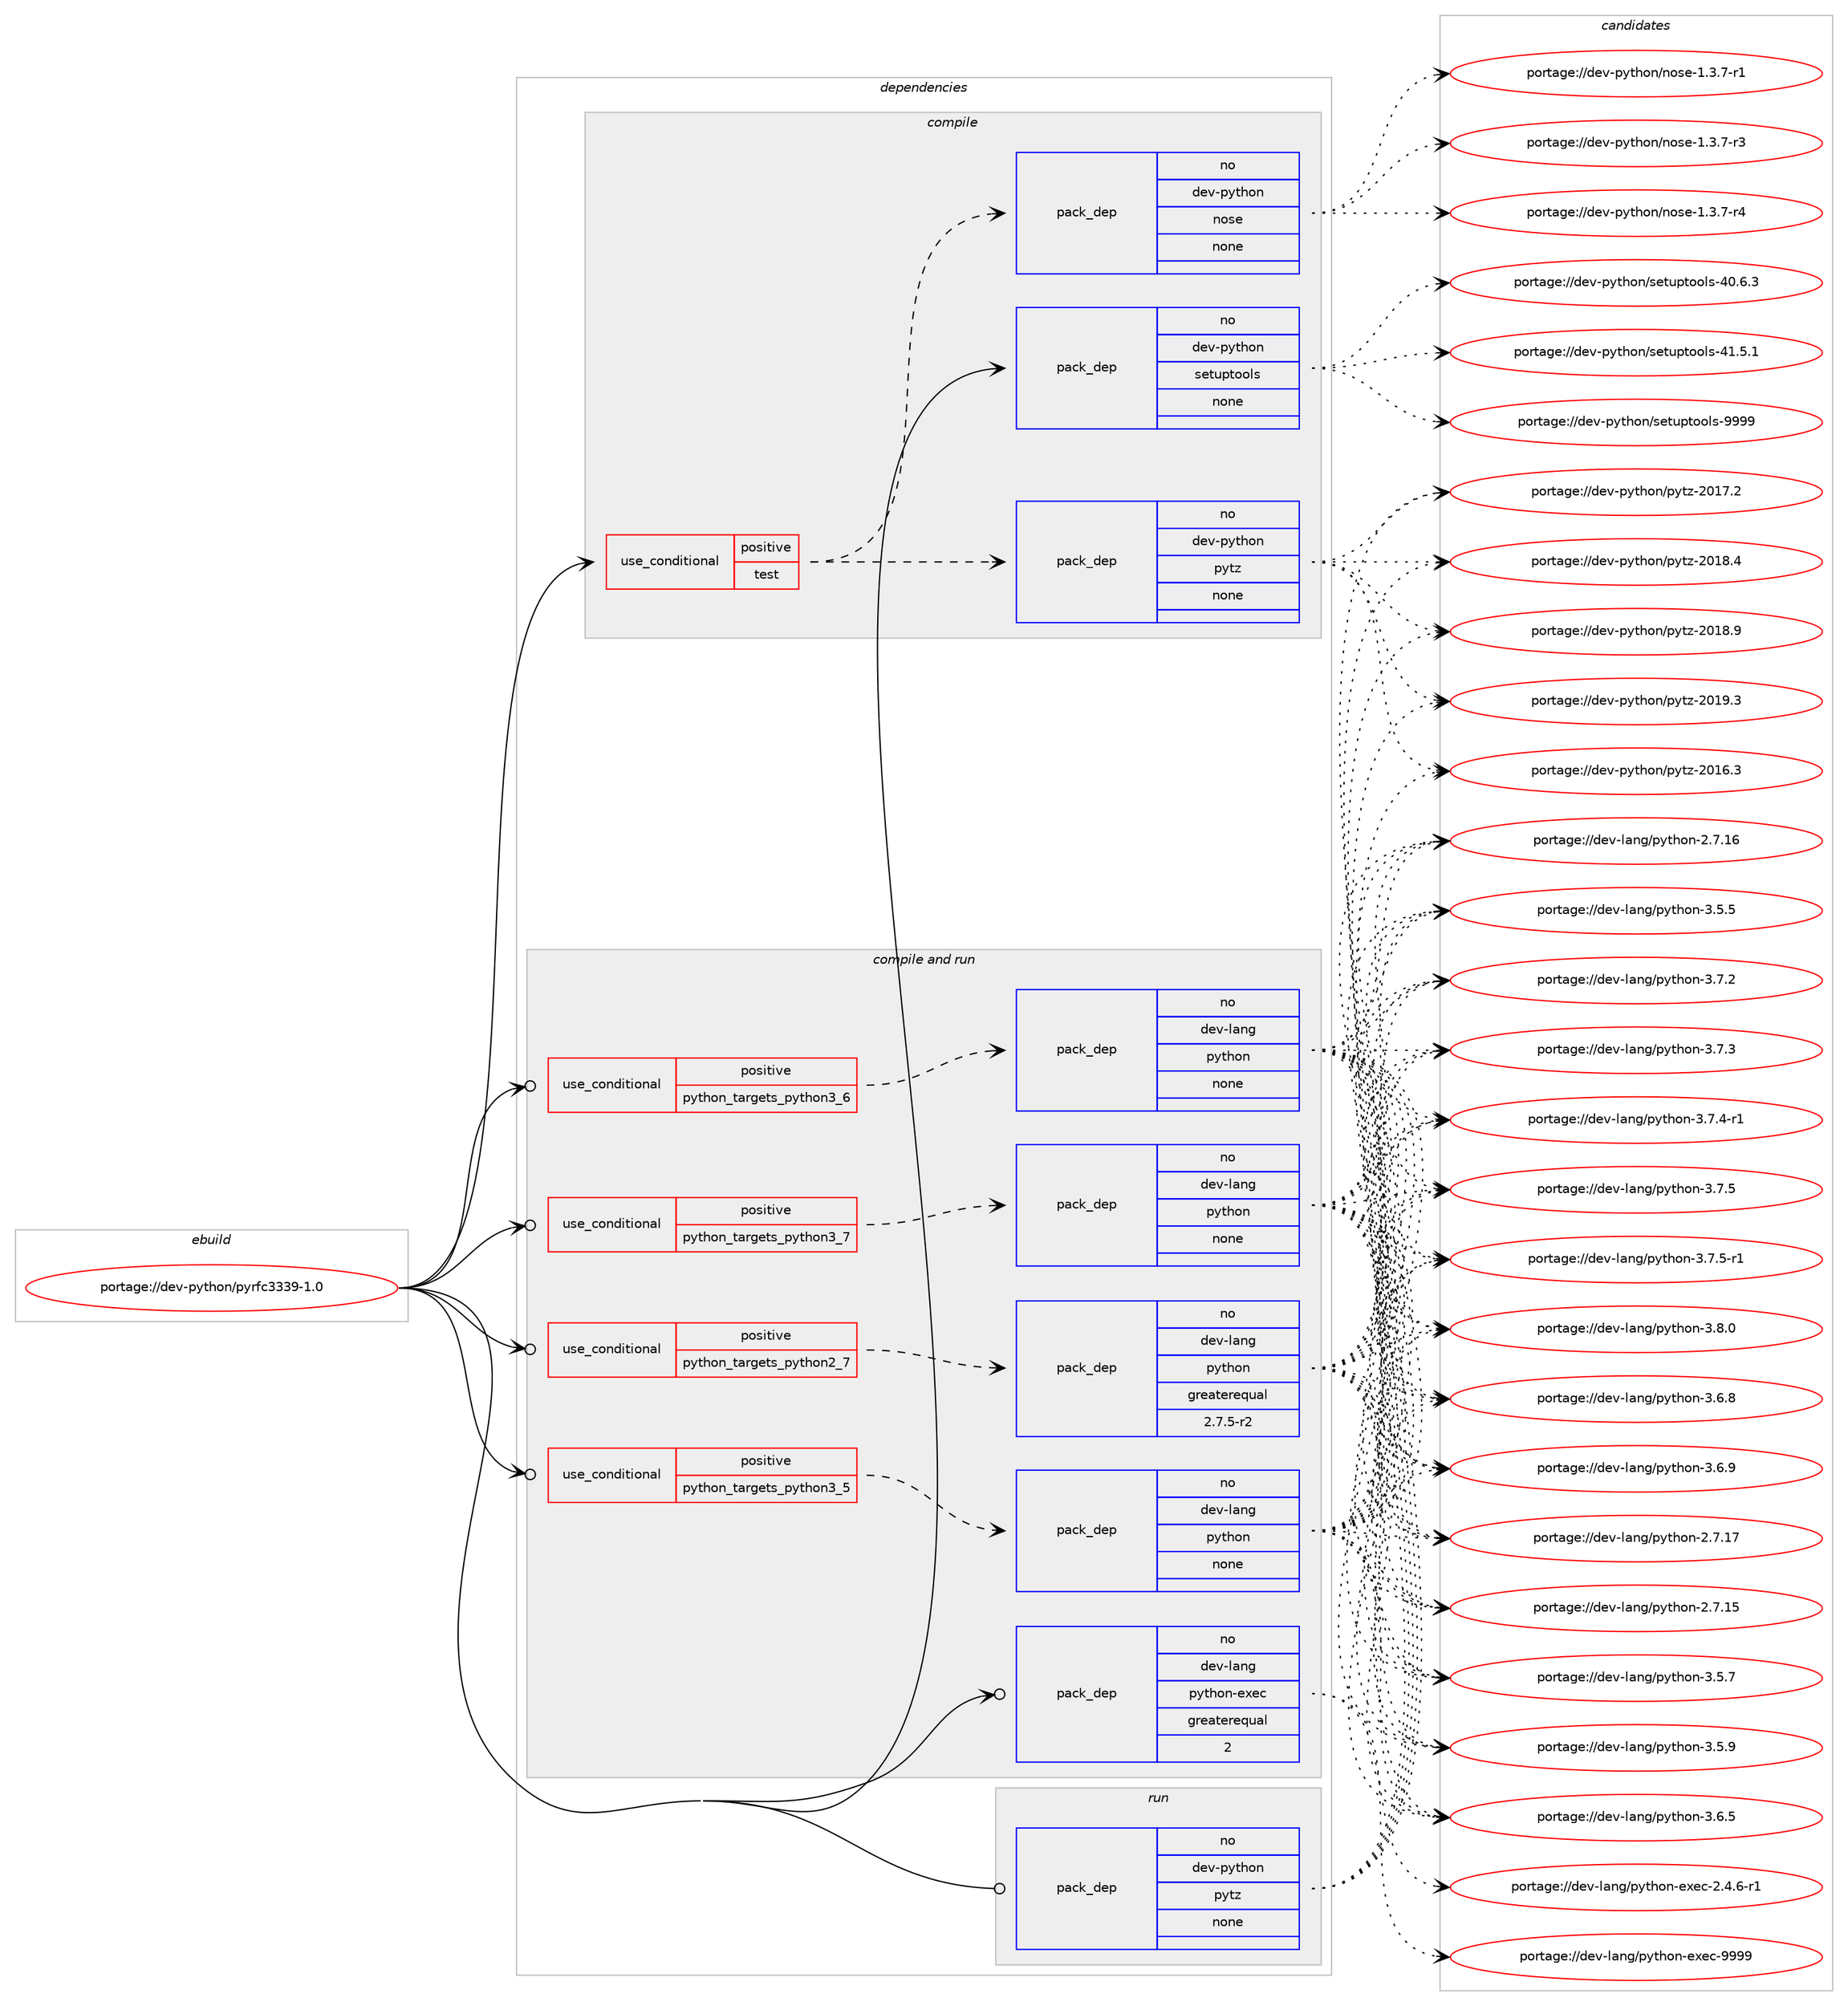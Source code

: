 digraph prolog {

# *************
# Graph options
# *************

newrank=true;
concentrate=true;
compound=true;
graph [rankdir=LR,fontname=Helvetica,fontsize=10,ranksep=1.5];#, ranksep=2.5, nodesep=0.2];
edge  [arrowhead=vee];
node  [fontname=Helvetica,fontsize=10];

# **********
# The ebuild
# **********

subgraph cluster_leftcol {
color=gray;
rank=same;
label=<<i>ebuild</i>>;
id [label="portage://dev-python/pyrfc3339-1.0", color=red, width=4, href="../dev-python/pyrfc3339-1.0.svg"];
}

# ****************
# The dependencies
# ****************

subgraph cluster_midcol {
color=gray;
label=<<i>dependencies</i>>;
subgraph cluster_compile {
fillcolor="#eeeeee";
style=filled;
label=<<i>compile</i>>;
subgraph cond35958 {
dependency163259 [label=<<TABLE BORDER="0" CELLBORDER="1" CELLSPACING="0" CELLPADDING="4"><TR><TD ROWSPAN="3" CELLPADDING="10">use_conditional</TD></TR><TR><TD>positive</TD></TR><TR><TD>test</TD></TR></TABLE>>, shape=none, color=red];
subgraph pack123920 {
dependency163260 [label=<<TABLE BORDER="0" CELLBORDER="1" CELLSPACING="0" CELLPADDING="4" WIDTH="220"><TR><TD ROWSPAN="6" CELLPADDING="30">pack_dep</TD></TR><TR><TD WIDTH="110">no</TD></TR><TR><TD>dev-python</TD></TR><TR><TD>pytz</TD></TR><TR><TD>none</TD></TR><TR><TD></TD></TR></TABLE>>, shape=none, color=blue];
}
dependency163259:e -> dependency163260:w [weight=20,style="dashed",arrowhead="vee"];
subgraph pack123921 {
dependency163261 [label=<<TABLE BORDER="0" CELLBORDER="1" CELLSPACING="0" CELLPADDING="4" WIDTH="220"><TR><TD ROWSPAN="6" CELLPADDING="30">pack_dep</TD></TR><TR><TD WIDTH="110">no</TD></TR><TR><TD>dev-python</TD></TR><TR><TD>nose</TD></TR><TR><TD>none</TD></TR><TR><TD></TD></TR></TABLE>>, shape=none, color=blue];
}
dependency163259:e -> dependency163261:w [weight=20,style="dashed",arrowhead="vee"];
}
id:e -> dependency163259:w [weight=20,style="solid",arrowhead="vee"];
subgraph pack123922 {
dependency163262 [label=<<TABLE BORDER="0" CELLBORDER="1" CELLSPACING="0" CELLPADDING="4" WIDTH="220"><TR><TD ROWSPAN="6" CELLPADDING="30">pack_dep</TD></TR><TR><TD WIDTH="110">no</TD></TR><TR><TD>dev-python</TD></TR><TR><TD>setuptools</TD></TR><TR><TD>none</TD></TR><TR><TD></TD></TR></TABLE>>, shape=none, color=blue];
}
id:e -> dependency163262:w [weight=20,style="solid",arrowhead="vee"];
}
subgraph cluster_compileandrun {
fillcolor="#eeeeee";
style=filled;
label=<<i>compile and run</i>>;
subgraph cond35959 {
dependency163263 [label=<<TABLE BORDER="0" CELLBORDER="1" CELLSPACING="0" CELLPADDING="4"><TR><TD ROWSPAN="3" CELLPADDING="10">use_conditional</TD></TR><TR><TD>positive</TD></TR><TR><TD>python_targets_python2_7</TD></TR></TABLE>>, shape=none, color=red];
subgraph pack123923 {
dependency163264 [label=<<TABLE BORDER="0" CELLBORDER="1" CELLSPACING="0" CELLPADDING="4" WIDTH="220"><TR><TD ROWSPAN="6" CELLPADDING="30">pack_dep</TD></TR><TR><TD WIDTH="110">no</TD></TR><TR><TD>dev-lang</TD></TR><TR><TD>python</TD></TR><TR><TD>greaterequal</TD></TR><TR><TD>2.7.5-r2</TD></TR></TABLE>>, shape=none, color=blue];
}
dependency163263:e -> dependency163264:w [weight=20,style="dashed",arrowhead="vee"];
}
id:e -> dependency163263:w [weight=20,style="solid",arrowhead="odotvee"];
subgraph cond35960 {
dependency163265 [label=<<TABLE BORDER="0" CELLBORDER="1" CELLSPACING="0" CELLPADDING="4"><TR><TD ROWSPAN="3" CELLPADDING="10">use_conditional</TD></TR><TR><TD>positive</TD></TR><TR><TD>python_targets_python3_5</TD></TR></TABLE>>, shape=none, color=red];
subgraph pack123924 {
dependency163266 [label=<<TABLE BORDER="0" CELLBORDER="1" CELLSPACING="0" CELLPADDING="4" WIDTH="220"><TR><TD ROWSPAN="6" CELLPADDING="30">pack_dep</TD></TR><TR><TD WIDTH="110">no</TD></TR><TR><TD>dev-lang</TD></TR><TR><TD>python</TD></TR><TR><TD>none</TD></TR><TR><TD></TD></TR></TABLE>>, shape=none, color=blue];
}
dependency163265:e -> dependency163266:w [weight=20,style="dashed",arrowhead="vee"];
}
id:e -> dependency163265:w [weight=20,style="solid",arrowhead="odotvee"];
subgraph cond35961 {
dependency163267 [label=<<TABLE BORDER="0" CELLBORDER="1" CELLSPACING="0" CELLPADDING="4"><TR><TD ROWSPAN="3" CELLPADDING="10">use_conditional</TD></TR><TR><TD>positive</TD></TR><TR><TD>python_targets_python3_6</TD></TR></TABLE>>, shape=none, color=red];
subgraph pack123925 {
dependency163268 [label=<<TABLE BORDER="0" CELLBORDER="1" CELLSPACING="0" CELLPADDING="4" WIDTH="220"><TR><TD ROWSPAN="6" CELLPADDING="30">pack_dep</TD></TR><TR><TD WIDTH="110">no</TD></TR><TR><TD>dev-lang</TD></TR><TR><TD>python</TD></TR><TR><TD>none</TD></TR><TR><TD></TD></TR></TABLE>>, shape=none, color=blue];
}
dependency163267:e -> dependency163268:w [weight=20,style="dashed",arrowhead="vee"];
}
id:e -> dependency163267:w [weight=20,style="solid",arrowhead="odotvee"];
subgraph cond35962 {
dependency163269 [label=<<TABLE BORDER="0" CELLBORDER="1" CELLSPACING="0" CELLPADDING="4"><TR><TD ROWSPAN="3" CELLPADDING="10">use_conditional</TD></TR><TR><TD>positive</TD></TR><TR><TD>python_targets_python3_7</TD></TR></TABLE>>, shape=none, color=red];
subgraph pack123926 {
dependency163270 [label=<<TABLE BORDER="0" CELLBORDER="1" CELLSPACING="0" CELLPADDING="4" WIDTH="220"><TR><TD ROWSPAN="6" CELLPADDING="30">pack_dep</TD></TR><TR><TD WIDTH="110">no</TD></TR><TR><TD>dev-lang</TD></TR><TR><TD>python</TD></TR><TR><TD>none</TD></TR><TR><TD></TD></TR></TABLE>>, shape=none, color=blue];
}
dependency163269:e -> dependency163270:w [weight=20,style="dashed",arrowhead="vee"];
}
id:e -> dependency163269:w [weight=20,style="solid",arrowhead="odotvee"];
subgraph pack123927 {
dependency163271 [label=<<TABLE BORDER="0" CELLBORDER="1" CELLSPACING="0" CELLPADDING="4" WIDTH="220"><TR><TD ROWSPAN="6" CELLPADDING="30">pack_dep</TD></TR><TR><TD WIDTH="110">no</TD></TR><TR><TD>dev-lang</TD></TR><TR><TD>python-exec</TD></TR><TR><TD>greaterequal</TD></TR><TR><TD>2</TD></TR></TABLE>>, shape=none, color=blue];
}
id:e -> dependency163271:w [weight=20,style="solid",arrowhead="odotvee"];
}
subgraph cluster_run {
fillcolor="#eeeeee";
style=filled;
label=<<i>run</i>>;
subgraph pack123928 {
dependency163272 [label=<<TABLE BORDER="0" CELLBORDER="1" CELLSPACING="0" CELLPADDING="4" WIDTH="220"><TR><TD ROWSPAN="6" CELLPADDING="30">pack_dep</TD></TR><TR><TD WIDTH="110">no</TD></TR><TR><TD>dev-python</TD></TR><TR><TD>pytz</TD></TR><TR><TD>none</TD></TR><TR><TD></TD></TR></TABLE>>, shape=none, color=blue];
}
id:e -> dependency163272:w [weight=20,style="solid",arrowhead="odot"];
}
}

# **************
# The candidates
# **************

subgraph cluster_choices {
rank=same;
color=gray;
label=<<i>candidates</i>>;

subgraph choice123920 {
color=black;
nodesep=1;
choiceportage100101118451121211161041111104711212111612245504849544651 [label="portage://dev-python/pytz-2016.3", color=red, width=4,href="../dev-python/pytz-2016.3.svg"];
choiceportage100101118451121211161041111104711212111612245504849554650 [label="portage://dev-python/pytz-2017.2", color=red, width=4,href="../dev-python/pytz-2017.2.svg"];
choiceportage100101118451121211161041111104711212111612245504849564652 [label="portage://dev-python/pytz-2018.4", color=red, width=4,href="../dev-python/pytz-2018.4.svg"];
choiceportage100101118451121211161041111104711212111612245504849564657 [label="portage://dev-python/pytz-2018.9", color=red, width=4,href="../dev-python/pytz-2018.9.svg"];
choiceportage100101118451121211161041111104711212111612245504849574651 [label="portage://dev-python/pytz-2019.3", color=red, width=4,href="../dev-python/pytz-2019.3.svg"];
dependency163260:e -> choiceportage100101118451121211161041111104711212111612245504849544651:w [style=dotted,weight="100"];
dependency163260:e -> choiceportage100101118451121211161041111104711212111612245504849554650:w [style=dotted,weight="100"];
dependency163260:e -> choiceportage100101118451121211161041111104711212111612245504849564652:w [style=dotted,weight="100"];
dependency163260:e -> choiceportage100101118451121211161041111104711212111612245504849564657:w [style=dotted,weight="100"];
dependency163260:e -> choiceportage100101118451121211161041111104711212111612245504849574651:w [style=dotted,weight="100"];
}
subgraph choice123921 {
color=black;
nodesep=1;
choiceportage10010111845112121116104111110471101111151014549465146554511449 [label="portage://dev-python/nose-1.3.7-r1", color=red, width=4,href="../dev-python/nose-1.3.7-r1.svg"];
choiceportage10010111845112121116104111110471101111151014549465146554511451 [label="portage://dev-python/nose-1.3.7-r3", color=red, width=4,href="../dev-python/nose-1.3.7-r3.svg"];
choiceportage10010111845112121116104111110471101111151014549465146554511452 [label="portage://dev-python/nose-1.3.7-r4", color=red, width=4,href="../dev-python/nose-1.3.7-r4.svg"];
dependency163261:e -> choiceportage10010111845112121116104111110471101111151014549465146554511449:w [style=dotted,weight="100"];
dependency163261:e -> choiceportage10010111845112121116104111110471101111151014549465146554511451:w [style=dotted,weight="100"];
dependency163261:e -> choiceportage10010111845112121116104111110471101111151014549465146554511452:w [style=dotted,weight="100"];
}
subgraph choice123922 {
color=black;
nodesep=1;
choiceportage100101118451121211161041111104711510111611711211611111110811545524846544651 [label="portage://dev-python/setuptools-40.6.3", color=red, width=4,href="../dev-python/setuptools-40.6.3.svg"];
choiceportage100101118451121211161041111104711510111611711211611111110811545524946534649 [label="portage://dev-python/setuptools-41.5.1", color=red, width=4,href="../dev-python/setuptools-41.5.1.svg"];
choiceportage10010111845112121116104111110471151011161171121161111111081154557575757 [label="portage://dev-python/setuptools-9999", color=red, width=4,href="../dev-python/setuptools-9999.svg"];
dependency163262:e -> choiceportage100101118451121211161041111104711510111611711211611111110811545524846544651:w [style=dotted,weight="100"];
dependency163262:e -> choiceportage100101118451121211161041111104711510111611711211611111110811545524946534649:w [style=dotted,weight="100"];
dependency163262:e -> choiceportage10010111845112121116104111110471151011161171121161111111081154557575757:w [style=dotted,weight="100"];
}
subgraph choice123923 {
color=black;
nodesep=1;
choiceportage10010111845108971101034711212111610411111045504655464953 [label="portage://dev-lang/python-2.7.15", color=red, width=4,href="../dev-lang/python-2.7.15.svg"];
choiceportage10010111845108971101034711212111610411111045504655464954 [label="portage://dev-lang/python-2.7.16", color=red, width=4,href="../dev-lang/python-2.7.16.svg"];
choiceportage10010111845108971101034711212111610411111045504655464955 [label="portage://dev-lang/python-2.7.17", color=red, width=4,href="../dev-lang/python-2.7.17.svg"];
choiceportage100101118451089711010347112121116104111110455146534653 [label="portage://dev-lang/python-3.5.5", color=red, width=4,href="../dev-lang/python-3.5.5.svg"];
choiceportage100101118451089711010347112121116104111110455146534655 [label="portage://dev-lang/python-3.5.7", color=red, width=4,href="../dev-lang/python-3.5.7.svg"];
choiceportage100101118451089711010347112121116104111110455146534657 [label="portage://dev-lang/python-3.5.9", color=red, width=4,href="../dev-lang/python-3.5.9.svg"];
choiceportage100101118451089711010347112121116104111110455146544653 [label="portage://dev-lang/python-3.6.5", color=red, width=4,href="../dev-lang/python-3.6.5.svg"];
choiceportage100101118451089711010347112121116104111110455146544656 [label="portage://dev-lang/python-3.6.8", color=red, width=4,href="../dev-lang/python-3.6.8.svg"];
choiceportage100101118451089711010347112121116104111110455146544657 [label="portage://dev-lang/python-3.6.9", color=red, width=4,href="../dev-lang/python-3.6.9.svg"];
choiceportage100101118451089711010347112121116104111110455146554650 [label="portage://dev-lang/python-3.7.2", color=red, width=4,href="../dev-lang/python-3.7.2.svg"];
choiceportage100101118451089711010347112121116104111110455146554651 [label="portage://dev-lang/python-3.7.3", color=red, width=4,href="../dev-lang/python-3.7.3.svg"];
choiceportage1001011184510897110103471121211161041111104551465546524511449 [label="portage://dev-lang/python-3.7.4-r1", color=red, width=4,href="../dev-lang/python-3.7.4-r1.svg"];
choiceportage100101118451089711010347112121116104111110455146554653 [label="portage://dev-lang/python-3.7.5", color=red, width=4,href="../dev-lang/python-3.7.5.svg"];
choiceportage1001011184510897110103471121211161041111104551465546534511449 [label="portage://dev-lang/python-3.7.5-r1", color=red, width=4,href="../dev-lang/python-3.7.5-r1.svg"];
choiceportage100101118451089711010347112121116104111110455146564648 [label="portage://dev-lang/python-3.8.0", color=red, width=4,href="../dev-lang/python-3.8.0.svg"];
dependency163264:e -> choiceportage10010111845108971101034711212111610411111045504655464953:w [style=dotted,weight="100"];
dependency163264:e -> choiceportage10010111845108971101034711212111610411111045504655464954:w [style=dotted,weight="100"];
dependency163264:e -> choiceportage10010111845108971101034711212111610411111045504655464955:w [style=dotted,weight="100"];
dependency163264:e -> choiceportage100101118451089711010347112121116104111110455146534653:w [style=dotted,weight="100"];
dependency163264:e -> choiceportage100101118451089711010347112121116104111110455146534655:w [style=dotted,weight="100"];
dependency163264:e -> choiceportage100101118451089711010347112121116104111110455146534657:w [style=dotted,weight="100"];
dependency163264:e -> choiceportage100101118451089711010347112121116104111110455146544653:w [style=dotted,weight="100"];
dependency163264:e -> choiceportage100101118451089711010347112121116104111110455146544656:w [style=dotted,weight="100"];
dependency163264:e -> choiceportage100101118451089711010347112121116104111110455146544657:w [style=dotted,weight="100"];
dependency163264:e -> choiceportage100101118451089711010347112121116104111110455146554650:w [style=dotted,weight="100"];
dependency163264:e -> choiceportage100101118451089711010347112121116104111110455146554651:w [style=dotted,weight="100"];
dependency163264:e -> choiceportage1001011184510897110103471121211161041111104551465546524511449:w [style=dotted,weight="100"];
dependency163264:e -> choiceportage100101118451089711010347112121116104111110455146554653:w [style=dotted,weight="100"];
dependency163264:e -> choiceportage1001011184510897110103471121211161041111104551465546534511449:w [style=dotted,weight="100"];
dependency163264:e -> choiceportage100101118451089711010347112121116104111110455146564648:w [style=dotted,weight="100"];
}
subgraph choice123924 {
color=black;
nodesep=1;
choiceportage10010111845108971101034711212111610411111045504655464953 [label="portage://dev-lang/python-2.7.15", color=red, width=4,href="../dev-lang/python-2.7.15.svg"];
choiceportage10010111845108971101034711212111610411111045504655464954 [label="portage://dev-lang/python-2.7.16", color=red, width=4,href="../dev-lang/python-2.7.16.svg"];
choiceportage10010111845108971101034711212111610411111045504655464955 [label="portage://dev-lang/python-2.7.17", color=red, width=4,href="../dev-lang/python-2.7.17.svg"];
choiceportage100101118451089711010347112121116104111110455146534653 [label="portage://dev-lang/python-3.5.5", color=red, width=4,href="../dev-lang/python-3.5.5.svg"];
choiceportage100101118451089711010347112121116104111110455146534655 [label="portage://dev-lang/python-3.5.7", color=red, width=4,href="../dev-lang/python-3.5.7.svg"];
choiceportage100101118451089711010347112121116104111110455146534657 [label="portage://dev-lang/python-3.5.9", color=red, width=4,href="../dev-lang/python-3.5.9.svg"];
choiceportage100101118451089711010347112121116104111110455146544653 [label="portage://dev-lang/python-3.6.5", color=red, width=4,href="../dev-lang/python-3.6.5.svg"];
choiceportage100101118451089711010347112121116104111110455146544656 [label="portage://dev-lang/python-3.6.8", color=red, width=4,href="../dev-lang/python-3.6.8.svg"];
choiceportage100101118451089711010347112121116104111110455146544657 [label="portage://dev-lang/python-3.6.9", color=red, width=4,href="../dev-lang/python-3.6.9.svg"];
choiceportage100101118451089711010347112121116104111110455146554650 [label="portage://dev-lang/python-3.7.2", color=red, width=4,href="../dev-lang/python-3.7.2.svg"];
choiceportage100101118451089711010347112121116104111110455146554651 [label="portage://dev-lang/python-3.7.3", color=red, width=4,href="../dev-lang/python-3.7.3.svg"];
choiceportage1001011184510897110103471121211161041111104551465546524511449 [label="portage://dev-lang/python-3.7.4-r1", color=red, width=4,href="../dev-lang/python-3.7.4-r1.svg"];
choiceportage100101118451089711010347112121116104111110455146554653 [label="portage://dev-lang/python-3.7.5", color=red, width=4,href="../dev-lang/python-3.7.5.svg"];
choiceportage1001011184510897110103471121211161041111104551465546534511449 [label="portage://dev-lang/python-3.7.5-r1", color=red, width=4,href="../dev-lang/python-3.7.5-r1.svg"];
choiceportage100101118451089711010347112121116104111110455146564648 [label="portage://dev-lang/python-3.8.0", color=red, width=4,href="../dev-lang/python-3.8.0.svg"];
dependency163266:e -> choiceportage10010111845108971101034711212111610411111045504655464953:w [style=dotted,weight="100"];
dependency163266:e -> choiceportage10010111845108971101034711212111610411111045504655464954:w [style=dotted,weight="100"];
dependency163266:e -> choiceportage10010111845108971101034711212111610411111045504655464955:w [style=dotted,weight="100"];
dependency163266:e -> choiceportage100101118451089711010347112121116104111110455146534653:w [style=dotted,weight="100"];
dependency163266:e -> choiceportage100101118451089711010347112121116104111110455146534655:w [style=dotted,weight="100"];
dependency163266:e -> choiceportage100101118451089711010347112121116104111110455146534657:w [style=dotted,weight="100"];
dependency163266:e -> choiceportage100101118451089711010347112121116104111110455146544653:w [style=dotted,weight="100"];
dependency163266:e -> choiceportage100101118451089711010347112121116104111110455146544656:w [style=dotted,weight="100"];
dependency163266:e -> choiceportage100101118451089711010347112121116104111110455146544657:w [style=dotted,weight="100"];
dependency163266:e -> choiceportage100101118451089711010347112121116104111110455146554650:w [style=dotted,weight="100"];
dependency163266:e -> choiceportage100101118451089711010347112121116104111110455146554651:w [style=dotted,weight="100"];
dependency163266:e -> choiceportage1001011184510897110103471121211161041111104551465546524511449:w [style=dotted,weight="100"];
dependency163266:e -> choiceportage100101118451089711010347112121116104111110455146554653:w [style=dotted,weight="100"];
dependency163266:e -> choiceportage1001011184510897110103471121211161041111104551465546534511449:w [style=dotted,weight="100"];
dependency163266:e -> choiceportage100101118451089711010347112121116104111110455146564648:w [style=dotted,weight="100"];
}
subgraph choice123925 {
color=black;
nodesep=1;
choiceportage10010111845108971101034711212111610411111045504655464953 [label="portage://dev-lang/python-2.7.15", color=red, width=4,href="../dev-lang/python-2.7.15.svg"];
choiceportage10010111845108971101034711212111610411111045504655464954 [label="portage://dev-lang/python-2.7.16", color=red, width=4,href="../dev-lang/python-2.7.16.svg"];
choiceportage10010111845108971101034711212111610411111045504655464955 [label="portage://dev-lang/python-2.7.17", color=red, width=4,href="../dev-lang/python-2.7.17.svg"];
choiceportage100101118451089711010347112121116104111110455146534653 [label="portage://dev-lang/python-3.5.5", color=red, width=4,href="../dev-lang/python-3.5.5.svg"];
choiceportage100101118451089711010347112121116104111110455146534655 [label="portage://dev-lang/python-3.5.7", color=red, width=4,href="../dev-lang/python-3.5.7.svg"];
choiceportage100101118451089711010347112121116104111110455146534657 [label="portage://dev-lang/python-3.5.9", color=red, width=4,href="../dev-lang/python-3.5.9.svg"];
choiceportage100101118451089711010347112121116104111110455146544653 [label="portage://dev-lang/python-3.6.5", color=red, width=4,href="../dev-lang/python-3.6.5.svg"];
choiceportage100101118451089711010347112121116104111110455146544656 [label="portage://dev-lang/python-3.6.8", color=red, width=4,href="../dev-lang/python-3.6.8.svg"];
choiceportage100101118451089711010347112121116104111110455146544657 [label="portage://dev-lang/python-3.6.9", color=red, width=4,href="../dev-lang/python-3.6.9.svg"];
choiceportage100101118451089711010347112121116104111110455146554650 [label="portage://dev-lang/python-3.7.2", color=red, width=4,href="../dev-lang/python-3.7.2.svg"];
choiceportage100101118451089711010347112121116104111110455146554651 [label="portage://dev-lang/python-3.7.3", color=red, width=4,href="../dev-lang/python-3.7.3.svg"];
choiceportage1001011184510897110103471121211161041111104551465546524511449 [label="portage://dev-lang/python-3.7.4-r1", color=red, width=4,href="../dev-lang/python-3.7.4-r1.svg"];
choiceportage100101118451089711010347112121116104111110455146554653 [label="portage://dev-lang/python-3.7.5", color=red, width=4,href="../dev-lang/python-3.7.5.svg"];
choiceportage1001011184510897110103471121211161041111104551465546534511449 [label="portage://dev-lang/python-3.7.5-r1", color=red, width=4,href="../dev-lang/python-3.7.5-r1.svg"];
choiceportage100101118451089711010347112121116104111110455146564648 [label="portage://dev-lang/python-3.8.0", color=red, width=4,href="../dev-lang/python-3.8.0.svg"];
dependency163268:e -> choiceportage10010111845108971101034711212111610411111045504655464953:w [style=dotted,weight="100"];
dependency163268:e -> choiceportage10010111845108971101034711212111610411111045504655464954:w [style=dotted,weight="100"];
dependency163268:e -> choiceportage10010111845108971101034711212111610411111045504655464955:w [style=dotted,weight="100"];
dependency163268:e -> choiceportage100101118451089711010347112121116104111110455146534653:w [style=dotted,weight="100"];
dependency163268:e -> choiceportage100101118451089711010347112121116104111110455146534655:w [style=dotted,weight="100"];
dependency163268:e -> choiceportage100101118451089711010347112121116104111110455146534657:w [style=dotted,weight="100"];
dependency163268:e -> choiceportage100101118451089711010347112121116104111110455146544653:w [style=dotted,weight="100"];
dependency163268:e -> choiceportage100101118451089711010347112121116104111110455146544656:w [style=dotted,weight="100"];
dependency163268:e -> choiceportage100101118451089711010347112121116104111110455146544657:w [style=dotted,weight="100"];
dependency163268:e -> choiceportage100101118451089711010347112121116104111110455146554650:w [style=dotted,weight="100"];
dependency163268:e -> choiceportage100101118451089711010347112121116104111110455146554651:w [style=dotted,weight="100"];
dependency163268:e -> choiceportage1001011184510897110103471121211161041111104551465546524511449:w [style=dotted,weight="100"];
dependency163268:e -> choiceportage100101118451089711010347112121116104111110455146554653:w [style=dotted,weight="100"];
dependency163268:e -> choiceportage1001011184510897110103471121211161041111104551465546534511449:w [style=dotted,weight="100"];
dependency163268:e -> choiceportage100101118451089711010347112121116104111110455146564648:w [style=dotted,weight="100"];
}
subgraph choice123926 {
color=black;
nodesep=1;
choiceportage10010111845108971101034711212111610411111045504655464953 [label="portage://dev-lang/python-2.7.15", color=red, width=4,href="../dev-lang/python-2.7.15.svg"];
choiceportage10010111845108971101034711212111610411111045504655464954 [label="portage://dev-lang/python-2.7.16", color=red, width=4,href="../dev-lang/python-2.7.16.svg"];
choiceportage10010111845108971101034711212111610411111045504655464955 [label="portage://dev-lang/python-2.7.17", color=red, width=4,href="../dev-lang/python-2.7.17.svg"];
choiceportage100101118451089711010347112121116104111110455146534653 [label="portage://dev-lang/python-3.5.5", color=red, width=4,href="../dev-lang/python-3.5.5.svg"];
choiceportage100101118451089711010347112121116104111110455146534655 [label="portage://dev-lang/python-3.5.7", color=red, width=4,href="../dev-lang/python-3.5.7.svg"];
choiceportage100101118451089711010347112121116104111110455146534657 [label="portage://dev-lang/python-3.5.9", color=red, width=4,href="../dev-lang/python-3.5.9.svg"];
choiceportage100101118451089711010347112121116104111110455146544653 [label="portage://dev-lang/python-3.6.5", color=red, width=4,href="../dev-lang/python-3.6.5.svg"];
choiceportage100101118451089711010347112121116104111110455146544656 [label="portage://dev-lang/python-3.6.8", color=red, width=4,href="../dev-lang/python-3.6.8.svg"];
choiceportage100101118451089711010347112121116104111110455146544657 [label="portage://dev-lang/python-3.6.9", color=red, width=4,href="../dev-lang/python-3.6.9.svg"];
choiceportage100101118451089711010347112121116104111110455146554650 [label="portage://dev-lang/python-3.7.2", color=red, width=4,href="../dev-lang/python-3.7.2.svg"];
choiceportage100101118451089711010347112121116104111110455146554651 [label="portage://dev-lang/python-3.7.3", color=red, width=4,href="../dev-lang/python-3.7.3.svg"];
choiceportage1001011184510897110103471121211161041111104551465546524511449 [label="portage://dev-lang/python-3.7.4-r1", color=red, width=4,href="../dev-lang/python-3.7.4-r1.svg"];
choiceportage100101118451089711010347112121116104111110455146554653 [label="portage://dev-lang/python-3.7.5", color=red, width=4,href="../dev-lang/python-3.7.5.svg"];
choiceportage1001011184510897110103471121211161041111104551465546534511449 [label="portage://dev-lang/python-3.7.5-r1", color=red, width=4,href="../dev-lang/python-3.7.5-r1.svg"];
choiceportage100101118451089711010347112121116104111110455146564648 [label="portage://dev-lang/python-3.8.0", color=red, width=4,href="../dev-lang/python-3.8.0.svg"];
dependency163270:e -> choiceportage10010111845108971101034711212111610411111045504655464953:w [style=dotted,weight="100"];
dependency163270:e -> choiceportage10010111845108971101034711212111610411111045504655464954:w [style=dotted,weight="100"];
dependency163270:e -> choiceportage10010111845108971101034711212111610411111045504655464955:w [style=dotted,weight="100"];
dependency163270:e -> choiceportage100101118451089711010347112121116104111110455146534653:w [style=dotted,weight="100"];
dependency163270:e -> choiceportage100101118451089711010347112121116104111110455146534655:w [style=dotted,weight="100"];
dependency163270:e -> choiceportage100101118451089711010347112121116104111110455146534657:w [style=dotted,weight="100"];
dependency163270:e -> choiceportage100101118451089711010347112121116104111110455146544653:w [style=dotted,weight="100"];
dependency163270:e -> choiceportage100101118451089711010347112121116104111110455146544656:w [style=dotted,weight="100"];
dependency163270:e -> choiceportage100101118451089711010347112121116104111110455146544657:w [style=dotted,weight="100"];
dependency163270:e -> choiceportage100101118451089711010347112121116104111110455146554650:w [style=dotted,weight="100"];
dependency163270:e -> choiceportage100101118451089711010347112121116104111110455146554651:w [style=dotted,weight="100"];
dependency163270:e -> choiceportage1001011184510897110103471121211161041111104551465546524511449:w [style=dotted,weight="100"];
dependency163270:e -> choiceportage100101118451089711010347112121116104111110455146554653:w [style=dotted,weight="100"];
dependency163270:e -> choiceportage1001011184510897110103471121211161041111104551465546534511449:w [style=dotted,weight="100"];
dependency163270:e -> choiceportage100101118451089711010347112121116104111110455146564648:w [style=dotted,weight="100"];
}
subgraph choice123927 {
color=black;
nodesep=1;
choiceportage10010111845108971101034711212111610411111045101120101994550465246544511449 [label="portage://dev-lang/python-exec-2.4.6-r1", color=red, width=4,href="../dev-lang/python-exec-2.4.6-r1.svg"];
choiceportage10010111845108971101034711212111610411111045101120101994557575757 [label="portage://dev-lang/python-exec-9999", color=red, width=4,href="../dev-lang/python-exec-9999.svg"];
dependency163271:e -> choiceportage10010111845108971101034711212111610411111045101120101994550465246544511449:w [style=dotted,weight="100"];
dependency163271:e -> choiceportage10010111845108971101034711212111610411111045101120101994557575757:w [style=dotted,weight="100"];
}
subgraph choice123928 {
color=black;
nodesep=1;
choiceportage100101118451121211161041111104711212111612245504849544651 [label="portage://dev-python/pytz-2016.3", color=red, width=4,href="../dev-python/pytz-2016.3.svg"];
choiceportage100101118451121211161041111104711212111612245504849554650 [label="portage://dev-python/pytz-2017.2", color=red, width=4,href="../dev-python/pytz-2017.2.svg"];
choiceportage100101118451121211161041111104711212111612245504849564652 [label="portage://dev-python/pytz-2018.4", color=red, width=4,href="../dev-python/pytz-2018.4.svg"];
choiceportage100101118451121211161041111104711212111612245504849564657 [label="portage://dev-python/pytz-2018.9", color=red, width=4,href="../dev-python/pytz-2018.9.svg"];
choiceportage100101118451121211161041111104711212111612245504849574651 [label="portage://dev-python/pytz-2019.3", color=red, width=4,href="../dev-python/pytz-2019.3.svg"];
dependency163272:e -> choiceportage100101118451121211161041111104711212111612245504849544651:w [style=dotted,weight="100"];
dependency163272:e -> choiceportage100101118451121211161041111104711212111612245504849554650:w [style=dotted,weight="100"];
dependency163272:e -> choiceportage100101118451121211161041111104711212111612245504849564652:w [style=dotted,weight="100"];
dependency163272:e -> choiceportage100101118451121211161041111104711212111612245504849564657:w [style=dotted,weight="100"];
dependency163272:e -> choiceportage100101118451121211161041111104711212111612245504849574651:w [style=dotted,weight="100"];
}
}

}
